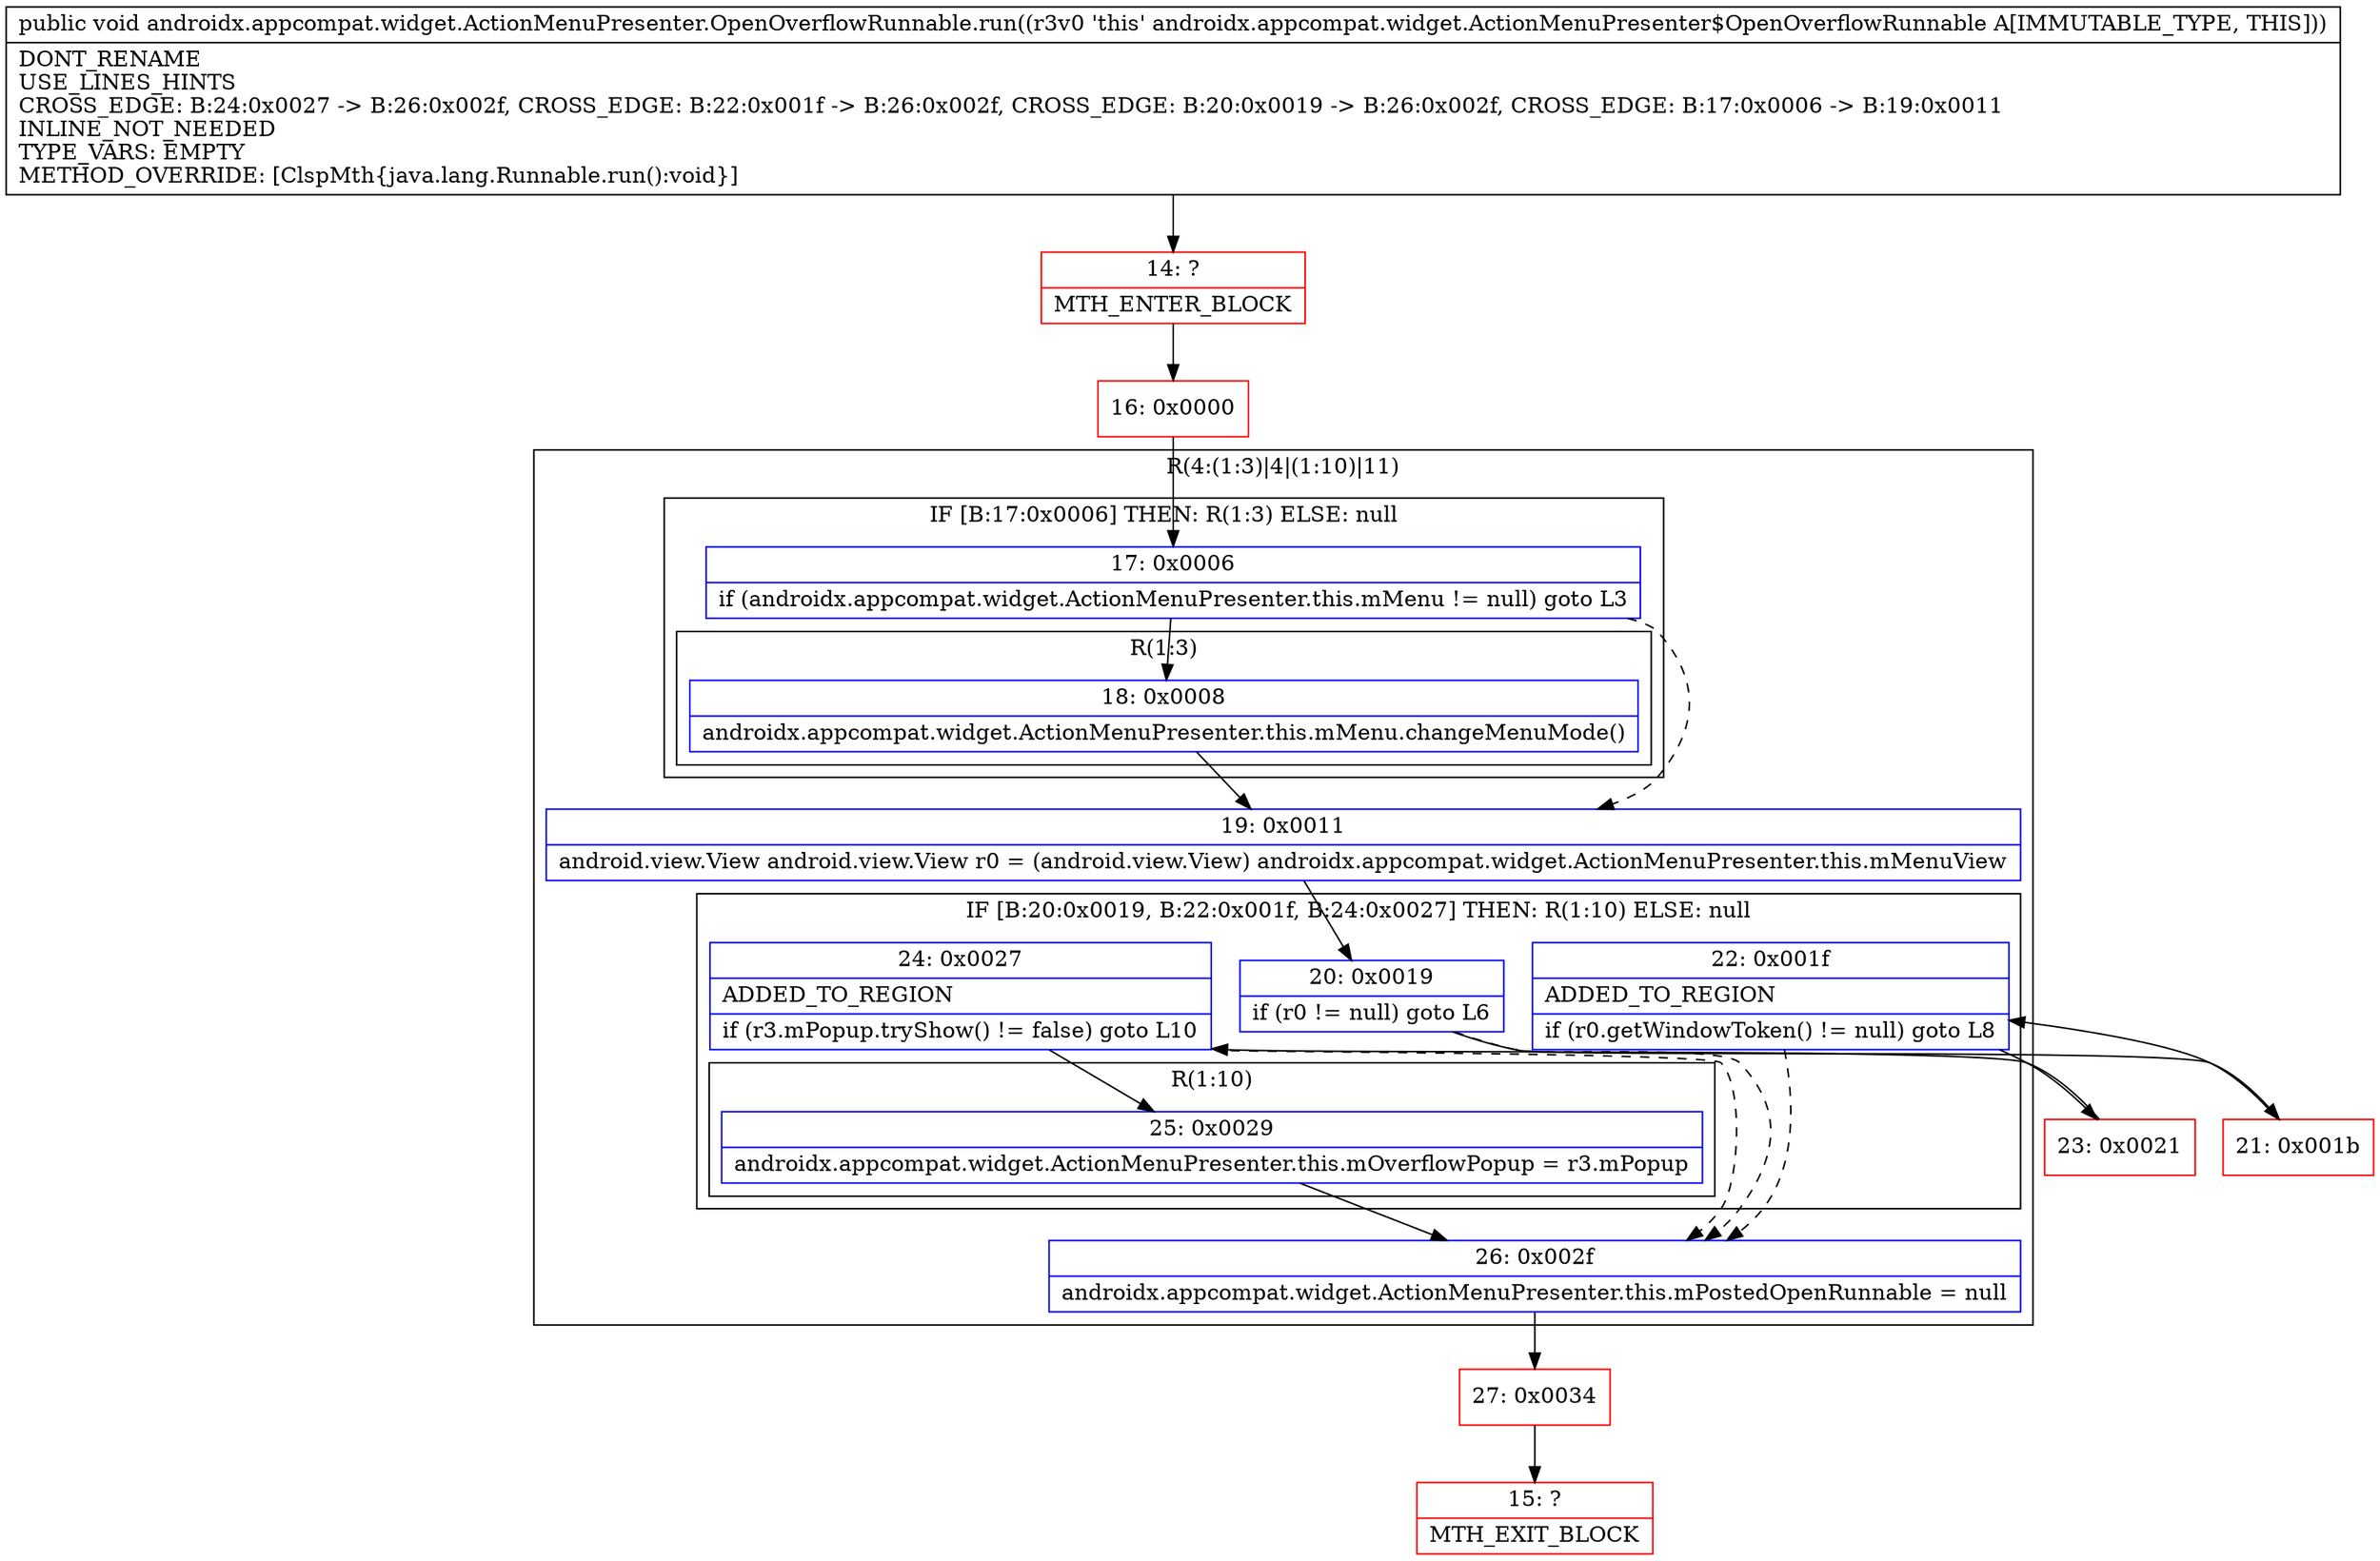 digraph "CFG forandroidx.appcompat.widget.ActionMenuPresenter.OpenOverflowRunnable.run()V" {
subgraph cluster_Region_464240073 {
label = "R(4:(1:3)|4|(1:10)|11)";
node [shape=record,color=blue];
subgraph cluster_IfRegion_1665367393 {
label = "IF [B:17:0x0006] THEN: R(1:3) ELSE: null";
node [shape=record,color=blue];
Node_17 [shape=record,label="{17\:\ 0x0006|if (androidx.appcompat.widget.ActionMenuPresenter.this.mMenu != null) goto L3\l}"];
subgraph cluster_Region_35720361 {
label = "R(1:3)";
node [shape=record,color=blue];
Node_18 [shape=record,label="{18\:\ 0x0008|androidx.appcompat.widget.ActionMenuPresenter.this.mMenu.changeMenuMode()\l}"];
}
}
Node_19 [shape=record,label="{19\:\ 0x0011|android.view.View android.view.View r0 = (android.view.View) androidx.appcompat.widget.ActionMenuPresenter.this.mMenuView\l}"];
subgraph cluster_IfRegion_1935573547 {
label = "IF [B:20:0x0019, B:22:0x001f, B:24:0x0027] THEN: R(1:10) ELSE: null";
node [shape=record,color=blue];
Node_20 [shape=record,label="{20\:\ 0x0019|if (r0 != null) goto L6\l}"];
Node_22 [shape=record,label="{22\:\ 0x001f|ADDED_TO_REGION\l|if (r0.getWindowToken() != null) goto L8\l}"];
Node_24 [shape=record,label="{24\:\ 0x0027|ADDED_TO_REGION\l|if (r3.mPopup.tryShow() != false) goto L10\l}"];
subgraph cluster_Region_34467649 {
label = "R(1:10)";
node [shape=record,color=blue];
Node_25 [shape=record,label="{25\:\ 0x0029|androidx.appcompat.widget.ActionMenuPresenter.this.mOverflowPopup = r3.mPopup\l}"];
}
}
Node_26 [shape=record,label="{26\:\ 0x002f|androidx.appcompat.widget.ActionMenuPresenter.this.mPostedOpenRunnable = null\l}"];
}
Node_14 [shape=record,color=red,label="{14\:\ ?|MTH_ENTER_BLOCK\l}"];
Node_16 [shape=record,color=red,label="{16\:\ 0x0000}"];
Node_21 [shape=record,color=red,label="{21\:\ 0x001b}"];
Node_23 [shape=record,color=red,label="{23\:\ 0x0021}"];
Node_27 [shape=record,color=red,label="{27\:\ 0x0034}"];
Node_15 [shape=record,color=red,label="{15\:\ ?|MTH_EXIT_BLOCK\l}"];
MethodNode[shape=record,label="{public void androidx.appcompat.widget.ActionMenuPresenter.OpenOverflowRunnable.run((r3v0 'this' androidx.appcompat.widget.ActionMenuPresenter$OpenOverflowRunnable A[IMMUTABLE_TYPE, THIS]))  | DONT_RENAME\lUSE_LINES_HINTS\lCROSS_EDGE: B:24:0x0027 \-\> B:26:0x002f, CROSS_EDGE: B:22:0x001f \-\> B:26:0x002f, CROSS_EDGE: B:20:0x0019 \-\> B:26:0x002f, CROSS_EDGE: B:17:0x0006 \-\> B:19:0x0011\lINLINE_NOT_NEEDED\lTYPE_VARS: EMPTY\lMETHOD_OVERRIDE: [ClspMth\{java.lang.Runnable.run():void\}]\l}"];
MethodNode -> Node_14;Node_17 -> Node_18;
Node_17 -> Node_19[style=dashed];
Node_18 -> Node_19;
Node_19 -> Node_20;
Node_20 -> Node_21;
Node_20 -> Node_26[style=dashed];
Node_22 -> Node_23;
Node_22 -> Node_26[style=dashed];
Node_24 -> Node_25;
Node_24 -> Node_26[style=dashed];
Node_25 -> Node_26;
Node_26 -> Node_27;
Node_14 -> Node_16;
Node_16 -> Node_17;
Node_21 -> Node_22;
Node_23 -> Node_24;
Node_27 -> Node_15;
}

